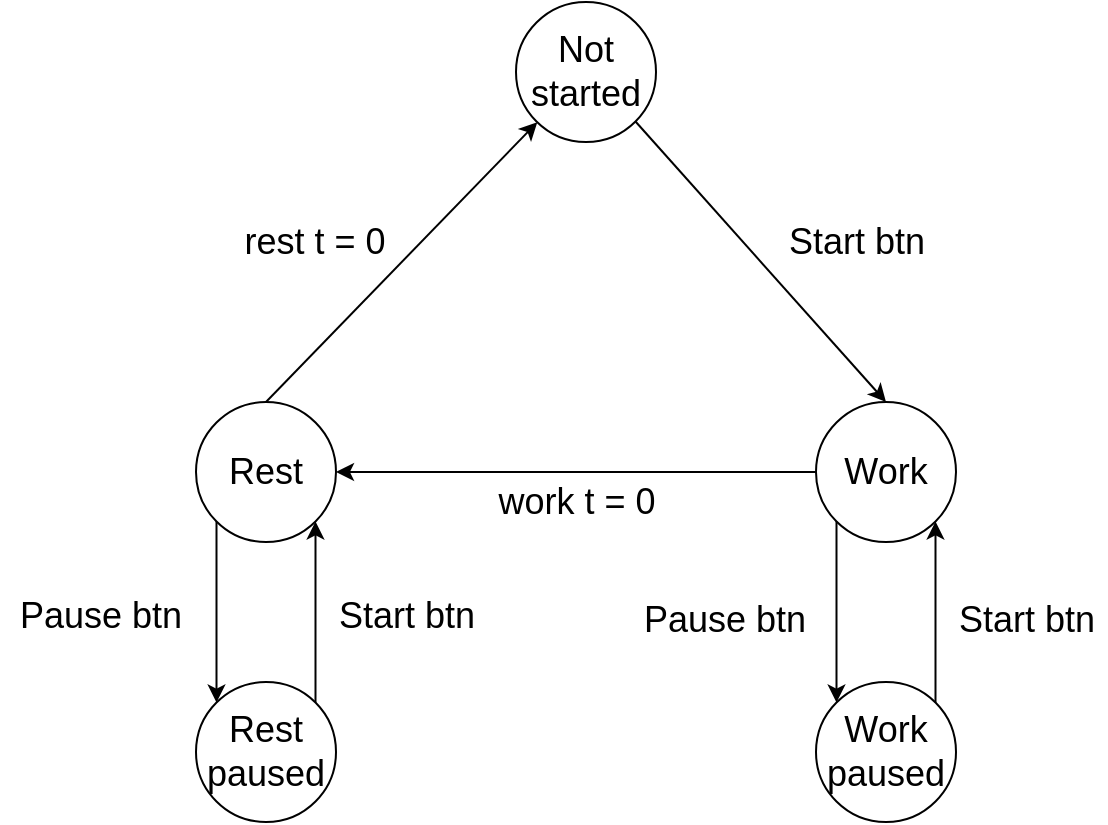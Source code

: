 <mxfile>
    <diagram id="uFIUNj1OCSysVEDai5vN" name="Page-1">
        <mxGraphModel dx="586" dy="469" grid="1" gridSize="10" guides="1" tooltips="1" connect="1" arrows="1" fold="1" page="1" pageScale="1" pageWidth="827" pageHeight="1169" math="0" shadow="0">
            <root>
                <mxCell id="0"/>
                <mxCell id="1" parent="0"/>
                <mxCell id="6" style="edgeStyle=none;html=1;exitX=1;exitY=1;exitDx=0;exitDy=0;entryX=0.5;entryY=0;entryDx=0;entryDy=0;" parent="1" source="2" target="3" edge="1">
                    <mxGeometry relative="1" as="geometry"/>
                </mxCell>
                <mxCell id="2" value="&lt;font style=&quot;font-size: 18px&quot;&gt;Not started&lt;/font&gt;" style="ellipse;whiteSpace=wrap;html=1;aspect=fixed;" parent="1" vertex="1">
                    <mxGeometry x="384" y="80" width="70" height="70" as="geometry"/>
                </mxCell>
                <mxCell id="7" style="edgeStyle=none;html=1;exitX=0;exitY=0.5;exitDx=0;exitDy=0;entryX=1;entryY=0.5;entryDx=0;entryDy=0;" parent="1" source="3" target="4" edge="1">
                    <mxGeometry relative="1" as="geometry"/>
                </mxCell>
                <mxCell id="3" value="&lt;span style=&quot;font-size: 18px&quot;&gt;Work&lt;/span&gt;" style="ellipse;whiteSpace=wrap;html=1;aspect=fixed;" parent="1" vertex="1">
                    <mxGeometry x="534" y="280" width="70" height="70" as="geometry"/>
                </mxCell>
                <mxCell id="8" style="edgeStyle=none;html=1;exitX=0.5;exitY=0;exitDx=0;exitDy=0;" parent="1" source="4" target="2" edge="1">
                    <mxGeometry relative="1" as="geometry"/>
                </mxCell>
                <mxCell id="19" style="edgeStyle=none;html=1;entryX=0;entryY=0;entryDx=0;entryDy=0;exitX=0;exitY=1;exitDx=0;exitDy=0;" parent="1" source="4" target="33" edge="1">
                    <mxGeometry relative="1" as="geometry">
                        <mxPoint x="220" y="350" as="sourcePoint"/>
                        <mxPoint x="384" y="235" as="targetPoint"/>
                    </mxGeometry>
                </mxCell>
                <mxCell id="4" value="&lt;span style=&quot;font-size: 18px&quot;&gt;Rest&lt;/span&gt;" style="ellipse;whiteSpace=wrap;html=1;aspect=fixed;" parent="1" vertex="1">
                    <mxGeometry x="224" y="280" width="70" height="70" as="geometry"/>
                </mxCell>
                <mxCell id="20" style="edgeStyle=none;html=1;exitX=1;exitY=0;exitDx=0;exitDy=0;entryX=1;entryY=1;entryDx=0;entryDy=0;" parent="1" source="33" target="4" edge="1">
                    <mxGeometry relative="1" as="geometry">
                        <mxPoint x="394.251" y="259.749" as="sourcePoint"/>
                    </mxGeometry>
                </mxCell>
                <mxCell id="21" value="&lt;font style=&quot;font-size: 18px&quot;&gt;work t = 0&lt;/font&gt;" style="text;html=1;resizable=0;autosize=1;align=center;verticalAlign=middle;points=[];fillColor=none;strokeColor=none;rounded=0;" parent="1" vertex="1">
                    <mxGeometry x="369" y="320" width="90" height="20" as="geometry"/>
                </mxCell>
                <mxCell id="22" value="&lt;font style=&quot;font-size: 18px&quot;&gt;Start btn&lt;/font&gt;" style="text;html=1;resizable=0;autosize=1;align=center;verticalAlign=middle;points=[];fillColor=none;strokeColor=none;rounded=0;" parent="1" vertex="1">
                    <mxGeometry x="514" y="190" width="80" height="20" as="geometry"/>
                </mxCell>
                <mxCell id="27" value="&lt;font style=&quot;font-size: 18px&quot;&gt;Start btn&lt;/font&gt;" style="text;html=1;resizable=0;autosize=1;align=center;verticalAlign=middle;points=[];fillColor=none;strokeColor=none;rounded=0;rotation=0;" parent="1" vertex="1">
                    <mxGeometry x="289" y="377" width="80" height="20" as="geometry"/>
                </mxCell>
                <mxCell id="28" value="&lt;font style=&quot;font-size: 18px&quot;&gt;Pause btn&lt;/font&gt;" style="text;html=1;resizable=0;autosize=1;align=center;verticalAlign=middle;points=[];fillColor=none;strokeColor=none;rounded=0;rotation=0;" parent="1" vertex="1">
                    <mxGeometry x="126" y="377" width="100" height="20" as="geometry"/>
                </mxCell>
                <mxCell id="30" value="&lt;font style=&quot;font-size: 18px&quot;&gt;rest t = 0&lt;/font&gt;" style="text;html=1;resizable=0;autosize=1;align=center;verticalAlign=middle;points=[];fillColor=none;strokeColor=none;rounded=0;" parent="1" vertex="1">
                    <mxGeometry x="238" y="190" width="90" height="20" as="geometry"/>
                </mxCell>
                <mxCell id="32" value="&lt;span style=&quot;font-size: 18px&quot;&gt;Work paused&lt;/span&gt;" style="ellipse;whiteSpace=wrap;html=1;aspect=fixed;" vertex="1" parent="1">
                    <mxGeometry x="534" y="420" width="70" height="70" as="geometry"/>
                </mxCell>
                <mxCell id="33" value="&lt;span style=&quot;font-size: 18px&quot;&gt;Rest paused&lt;/span&gt;" style="ellipse;whiteSpace=wrap;html=1;aspect=fixed;" vertex="1" parent="1">
                    <mxGeometry x="224" y="420" width="70" height="70" as="geometry"/>
                </mxCell>
                <mxCell id="34" style="edgeStyle=none;html=1;exitX=0;exitY=1;exitDx=0;exitDy=0;entryX=0;entryY=0;entryDx=0;entryDy=0;" edge="1" parent="1" source="3" target="32">
                    <mxGeometry relative="1" as="geometry">
                        <mxPoint x="542.251" y="341.749" as="sourcePoint"/>
                        <mxPoint x="542" y="432" as="targetPoint"/>
                    </mxGeometry>
                </mxCell>
                <mxCell id="35" style="edgeStyle=none;html=1;entryX=1;entryY=1;entryDx=0;entryDy=0;exitX=1;exitY=0;exitDx=0;exitDy=0;" edge="1" parent="1" source="32" target="3">
                    <mxGeometry relative="1" as="geometry">
                        <mxPoint x="594" y="430" as="sourcePoint"/>
                        <mxPoint x="591.749" y="341.749" as="targetPoint"/>
                    </mxGeometry>
                </mxCell>
                <mxCell id="36" value="&lt;font style=&quot;font-size: 18px&quot;&gt;Start btn&lt;/font&gt;" style="text;html=1;resizable=0;autosize=1;align=center;verticalAlign=middle;points=[];fillColor=none;strokeColor=none;rounded=0;rotation=0;" vertex="1" parent="1">
                    <mxGeometry x="599" y="379" width="80" height="20" as="geometry"/>
                </mxCell>
                <mxCell id="37" value="&lt;font style=&quot;font-size: 18px&quot;&gt;Pause btn&lt;/font&gt;" style="text;html=1;resizable=0;autosize=1;align=center;verticalAlign=middle;points=[];fillColor=none;strokeColor=none;rounded=0;rotation=0;" vertex="1" parent="1">
                    <mxGeometry x="438" y="379" width="100" height="20" as="geometry"/>
                </mxCell>
            </root>
        </mxGraphModel>
    </diagram>
</mxfile>
